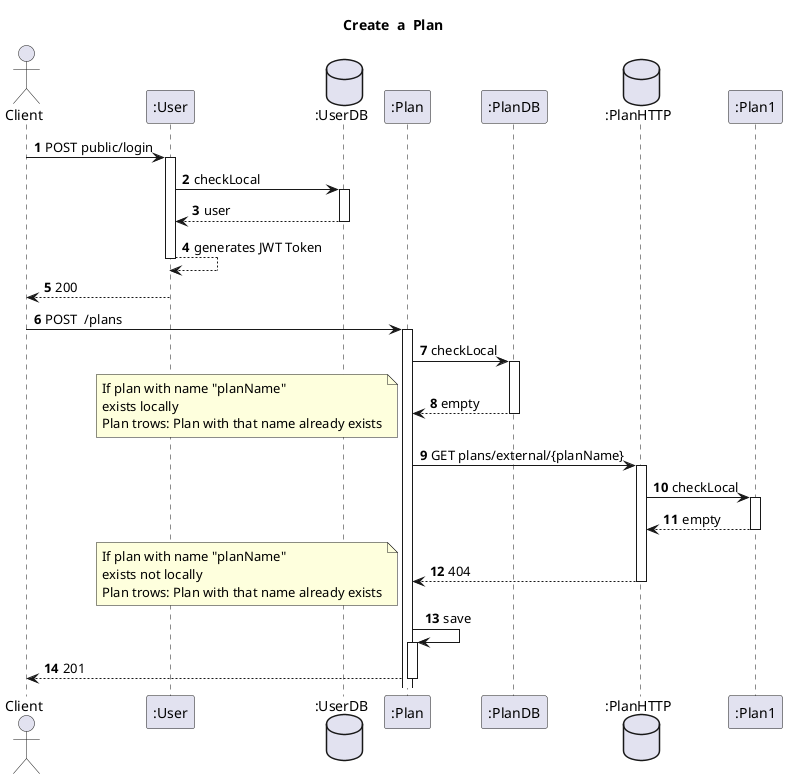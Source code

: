 @startuml
'https://plantuml.com/sequence-diagram
autoactivate on
autonumber
title  Create  a  Plan

autonumber

actor "Client" as Ac
participant ":User" as User
database ":UserDB" as Udb

participant ":Plan" as Plan
participant ":PlanDB" as PDB
database ":PlanHTTP" as PHTTP
participant ":Plan1" as Plan1



Ac->User: POST public/login
User->Udb:checkLocal
Udb-->User:user
User-->User:generates JWT Token
User-->Ac:200
Ac->Plan:POST  /plans
Plan->PDB:checkLocal
PDB-->Plan:empty
note left
If plan with name "planName"
exists locally
Plan trows: Plan with that name already exists
end note
Plan->PHTTP:GET plans/external/{planName}
PHTTP->Plan1:checkLocal
Plan1-->PHTTP:empty
PHTTP-->Plan:404
note left
If plan with name "planName"
exists not locally
Plan trows: Plan with that name already exists
end note
Plan->Plan:save
Plan-->Ac:201




@enduml